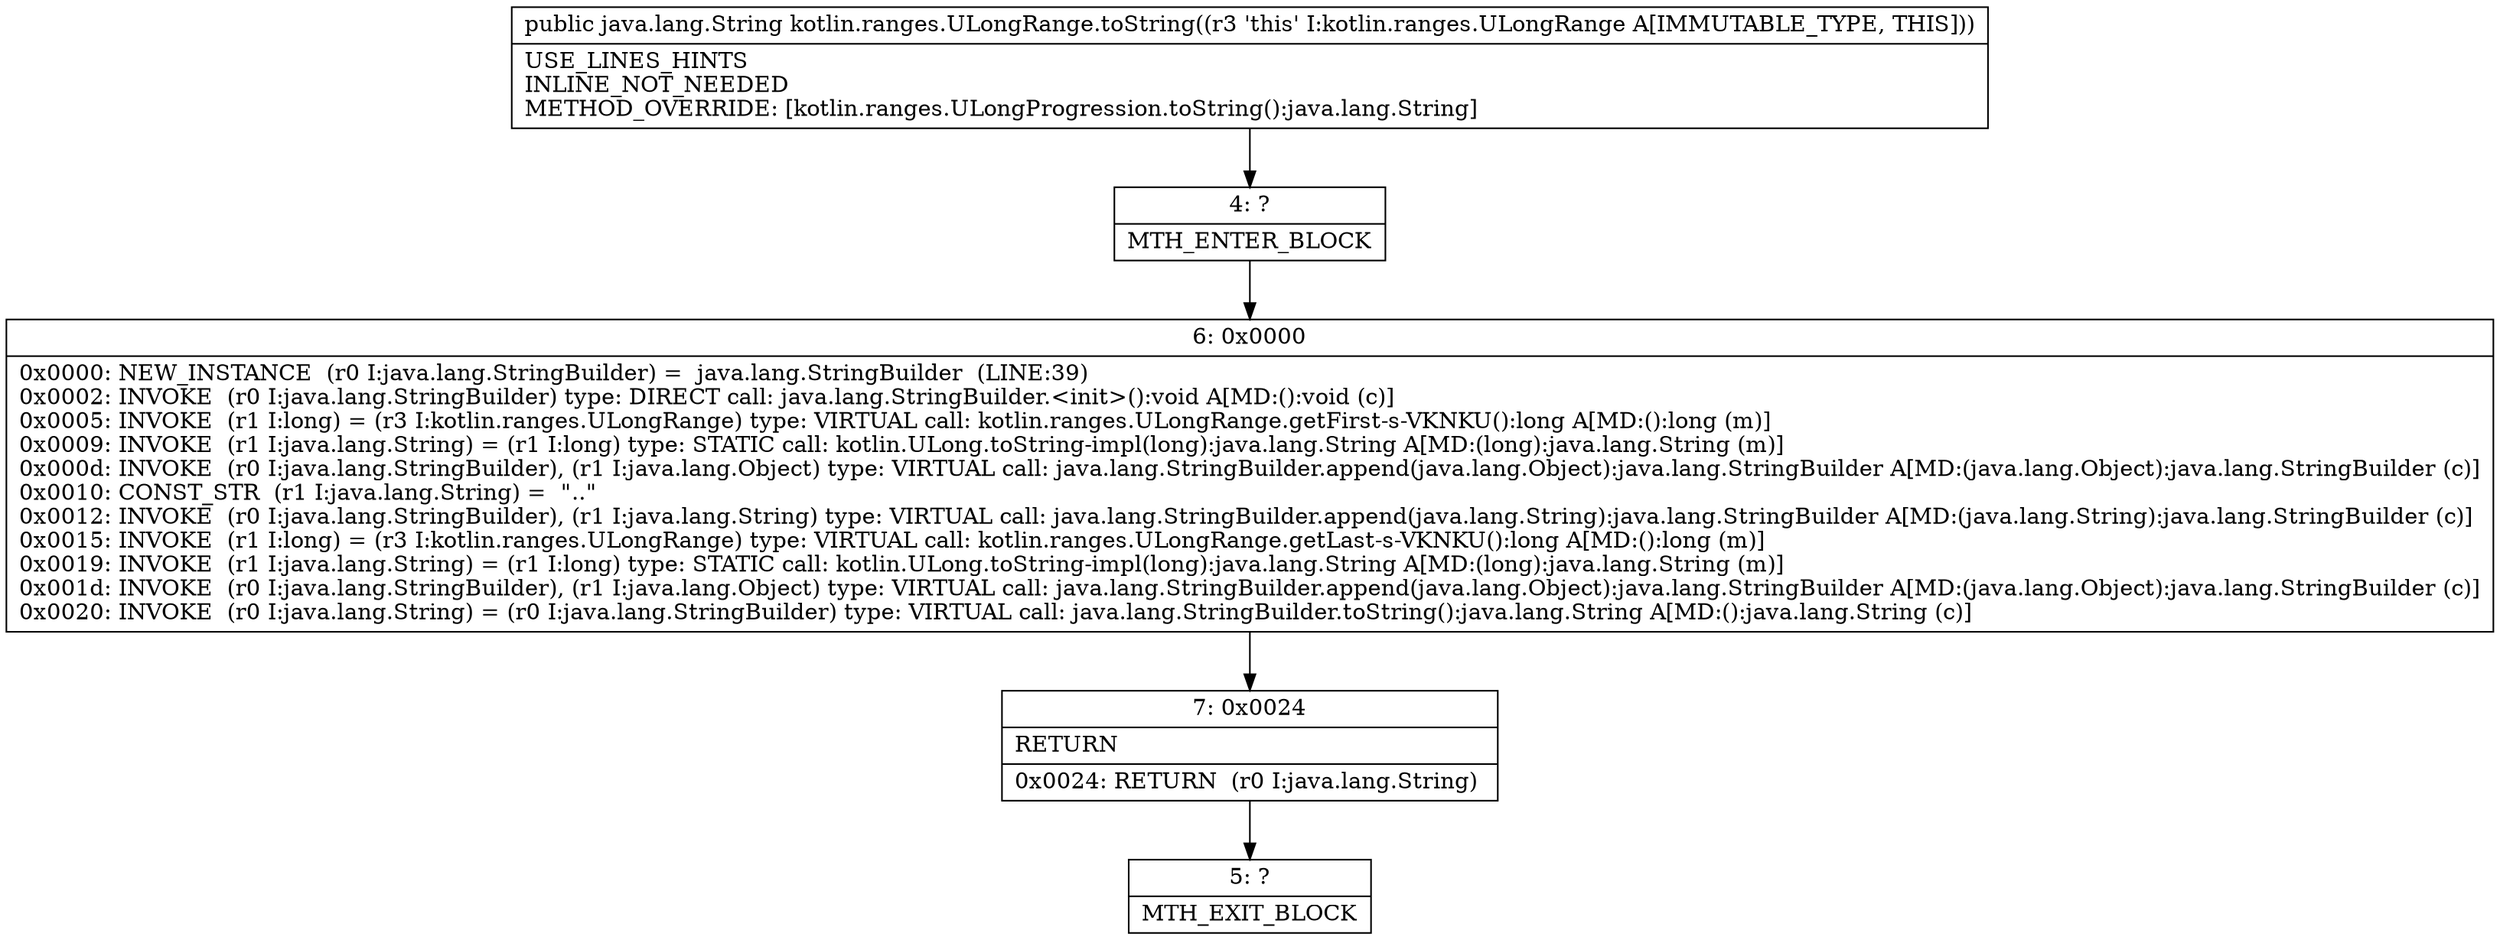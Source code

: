 digraph "CFG forkotlin.ranges.ULongRange.toString()Ljava\/lang\/String;" {
Node_4 [shape=record,label="{4\:\ ?|MTH_ENTER_BLOCK\l}"];
Node_6 [shape=record,label="{6\:\ 0x0000|0x0000: NEW_INSTANCE  (r0 I:java.lang.StringBuilder) =  java.lang.StringBuilder  (LINE:39)\l0x0002: INVOKE  (r0 I:java.lang.StringBuilder) type: DIRECT call: java.lang.StringBuilder.\<init\>():void A[MD:():void (c)]\l0x0005: INVOKE  (r1 I:long) = (r3 I:kotlin.ranges.ULongRange) type: VIRTUAL call: kotlin.ranges.ULongRange.getFirst\-s\-VKNKU():long A[MD:():long (m)]\l0x0009: INVOKE  (r1 I:java.lang.String) = (r1 I:long) type: STATIC call: kotlin.ULong.toString\-impl(long):java.lang.String A[MD:(long):java.lang.String (m)]\l0x000d: INVOKE  (r0 I:java.lang.StringBuilder), (r1 I:java.lang.Object) type: VIRTUAL call: java.lang.StringBuilder.append(java.lang.Object):java.lang.StringBuilder A[MD:(java.lang.Object):java.lang.StringBuilder (c)]\l0x0010: CONST_STR  (r1 I:java.lang.String) =  \"..\" \l0x0012: INVOKE  (r0 I:java.lang.StringBuilder), (r1 I:java.lang.String) type: VIRTUAL call: java.lang.StringBuilder.append(java.lang.String):java.lang.StringBuilder A[MD:(java.lang.String):java.lang.StringBuilder (c)]\l0x0015: INVOKE  (r1 I:long) = (r3 I:kotlin.ranges.ULongRange) type: VIRTUAL call: kotlin.ranges.ULongRange.getLast\-s\-VKNKU():long A[MD:():long (m)]\l0x0019: INVOKE  (r1 I:java.lang.String) = (r1 I:long) type: STATIC call: kotlin.ULong.toString\-impl(long):java.lang.String A[MD:(long):java.lang.String (m)]\l0x001d: INVOKE  (r0 I:java.lang.StringBuilder), (r1 I:java.lang.Object) type: VIRTUAL call: java.lang.StringBuilder.append(java.lang.Object):java.lang.StringBuilder A[MD:(java.lang.Object):java.lang.StringBuilder (c)]\l0x0020: INVOKE  (r0 I:java.lang.String) = (r0 I:java.lang.StringBuilder) type: VIRTUAL call: java.lang.StringBuilder.toString():java.lang.String A[MD:():java.lang.String (c)]\l}"];
Node_7 [shape=record,label="{7\:\ 0x0024|RETURN\l|0x0024: RETURN  (r0 I:java.lang.String) \l}"];
Node_5 [shape=record,label="{5\:\ ?|MTH_EXIT_BLOCK\l}"];
MethodNode[shape=record,label="{public java.lang.String kotlin.ranges.ULongRange.toString((r3 'this' I:kotlin.ranges.ULongRange A[IMMUTABLE_TYPE, THIS]))  | USE_LINES_HINTS\lINLINE_NOT_NEEDED\lMETHOD_OVERRIDE: [kotlin.ranges.ULongProgression.toString():java.lang.String]\l}"];
MethodNode -> Node_4;Node_4 -> Node_6;
Node_6 -> Node_7;
Node_7 -> Node_5;
}

